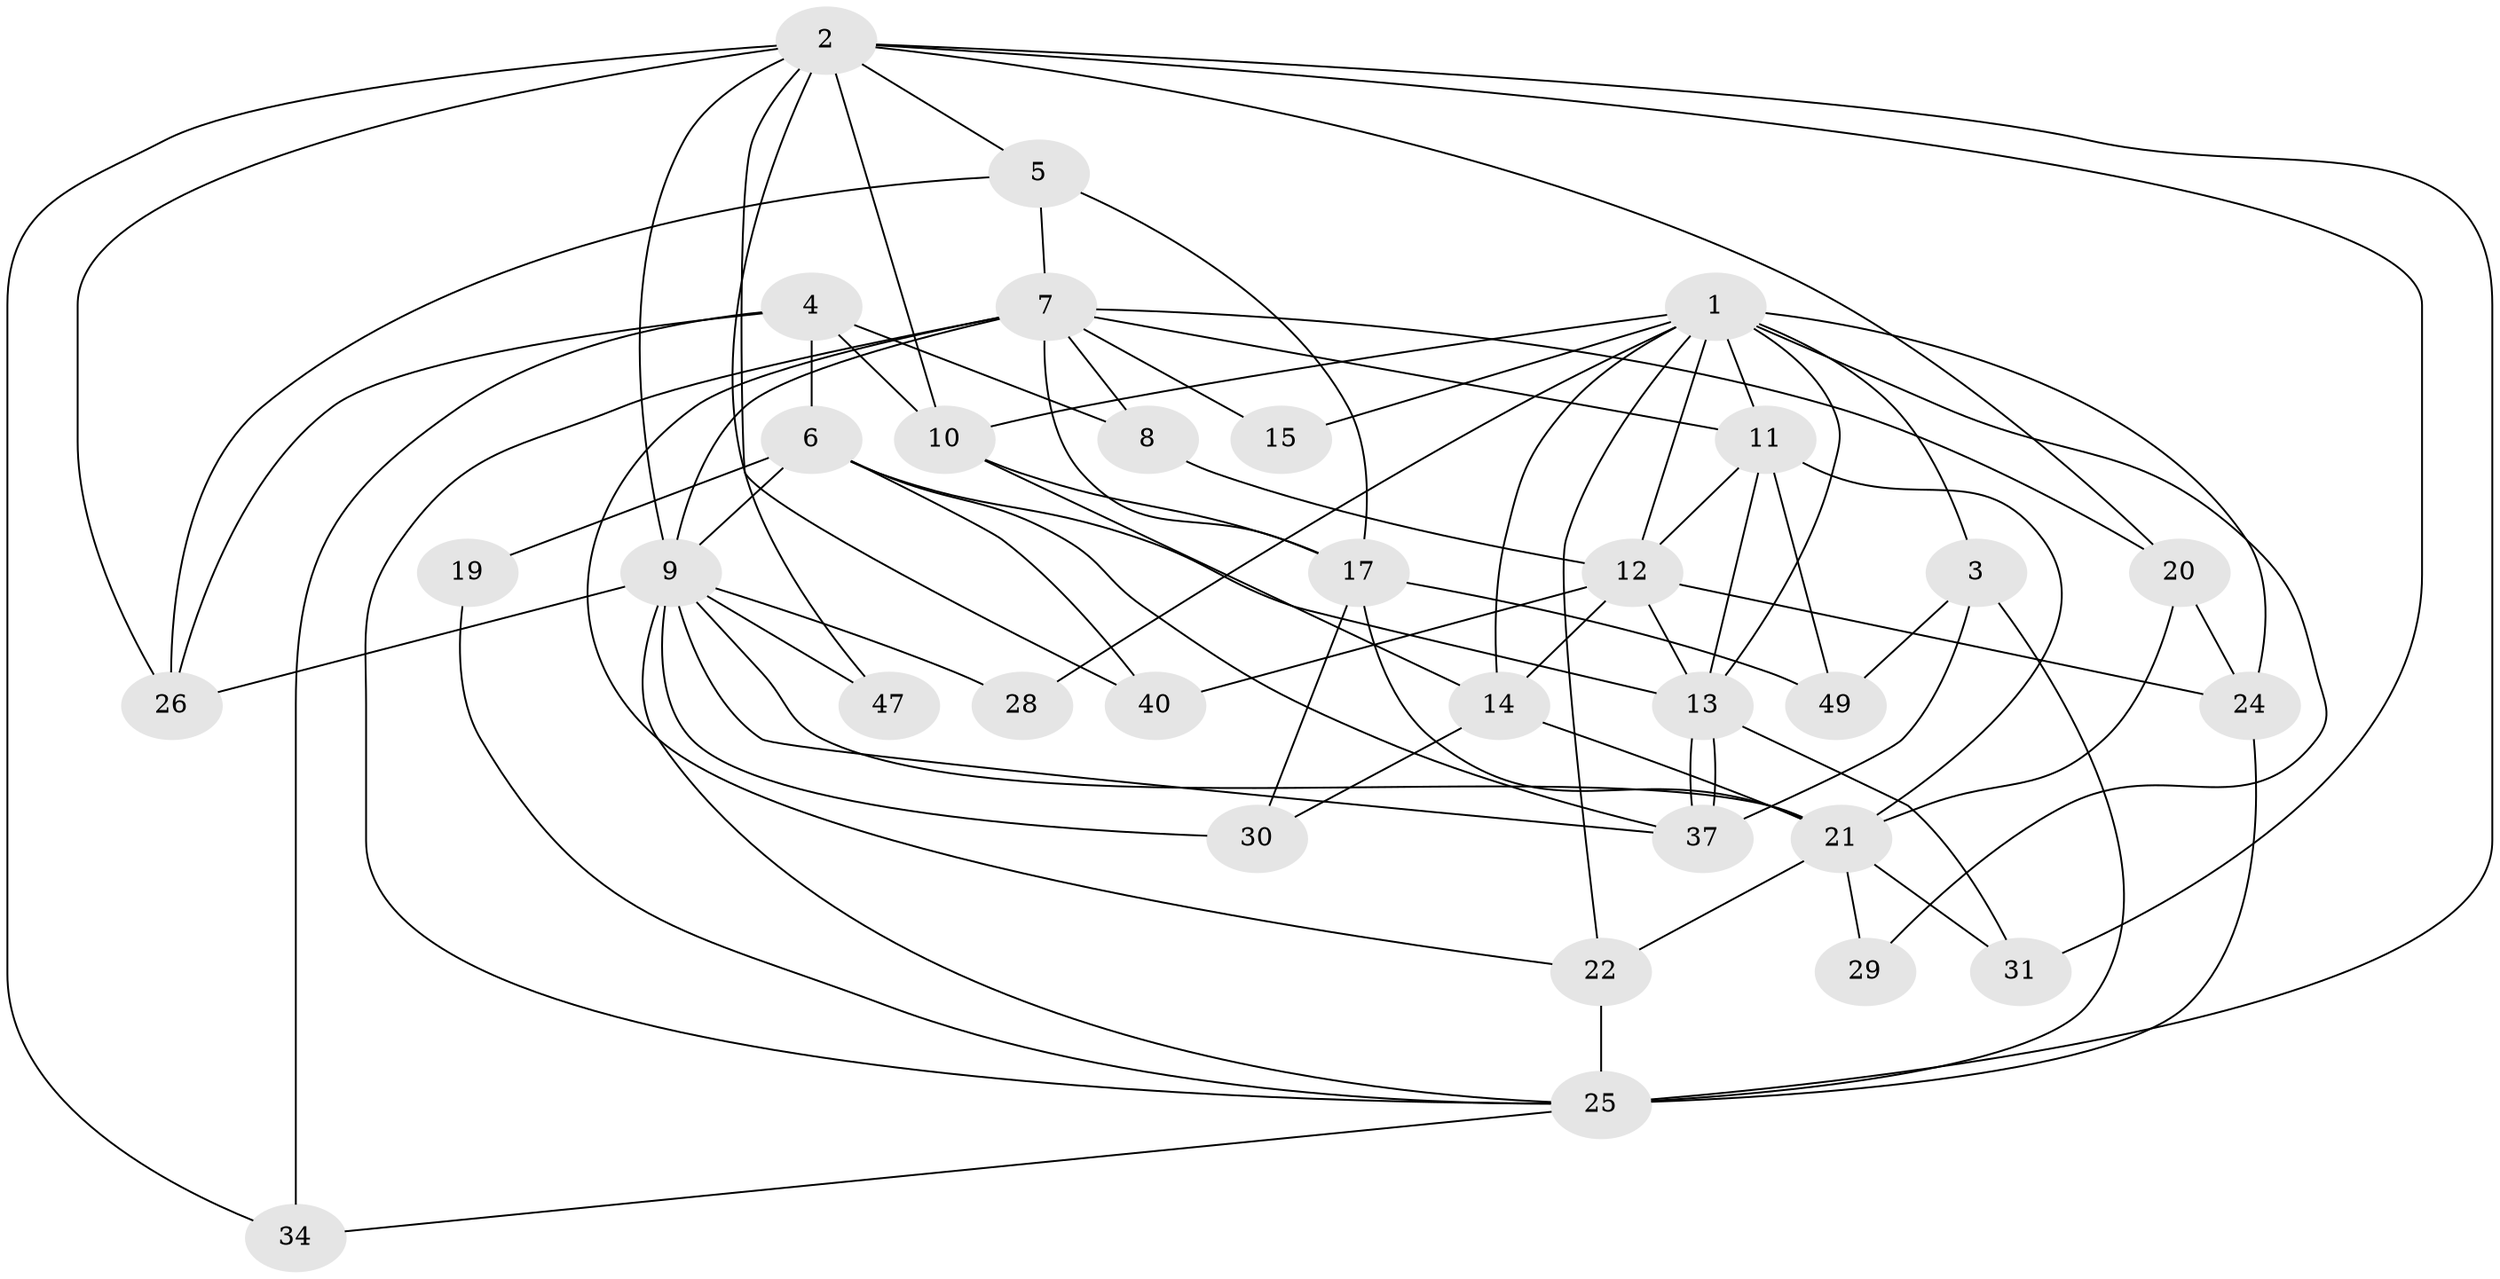 // Generated by graph-tools (version 1.1) at 2025/23/03/03/25 07:23:56]
// undirected, 32 vertices, 80 edges
graph export_dot {
graph [start="1"]
  node [color=gray90,style=filled];
  1 [super="+52"];
  2 [super="+18"];
  3 [super="+39"];
  4;
  5 [super="+42"];
  6 [super="+41"];
  7 [super="+33"];
  8 [super="+51"];
  9 [super="+36"];
  10 [super="+48"];
  11 [super="+44"];
  12 [super="+50"];
  13 [super="+45"];
  14 [super="+16"];
  15;
  17 [super="+38"];
  19;
  20 [super="+43"];
  21 [super="+23"];
  22 [super="+35"];
  24;
  25 [super="+32"];
  26 [super="+27"];
  28;
  29;
  30 [super="+46"];
  31;
  34;
  37;
  40;
  47;
  49;
  1 -- 14;
  1 -- 15;
  1 -- 10;
  1 -- 12;
  1 -- 22;
  1 -- 24;
  1 -- 28;
  1 -- 29;
  1 -- 3 [weight=2];
  1 -- 11;
  1 -- 13;
  2 -- 10;
  2 -- 34;
  2 -- 40;
  2 -- 9;
  2 -- 31;
  2 -- 47;
  2 -- 26;
  2 -- 25;
  2 -- 20;
  2 -- 5;
  3 -- 37;
  3 -- 49;
  3 -- 25;
  4 -- 34;
  4 -- 6;
  4 -- 26;
  4 -- 8;
  4 -- 10;
  5 -- 26;
  5 -- 7;
  5 -- 17;
  6 -- 37;
  6 -- 13;
  6 -- 19 [weight=2];
  6 -- 40;
  6 -- 9;
  7 -- 8;
  7 -- 15;
  7 -- 20;
  7 -- 25;
  7 -- 9;
  7 -- 11;
  7 -- 22;
  7 -- 17;
  8 -- 12;
  9 -- 37;
  9 -- 28;
  9 -- 30;
  9 -- 47;
  9 -- 26;
  9 -- 25;
  9 -- 21;
  10 -- 14;
  10 -- 17;
  11 -- 12;
  11 -- 21;
  11 -- 49;
  11 -- 13 [weight=2];
  12 -- 24;
  12 -- 40;
  12 -- 14;
  12 -- 13;
  13 -- 37;
  13 -- 37;
  13 -- 31;
  14 -- 30;
  14 -- 21;
  17 -- 21;
  17 -- 30;
  17 -- 49;
  19 -- 25;
  20 -- 24;
  20 -- 21;
  21 -- 22;
  21 -- 29;
  21 -- 31;
  22 -- 25;
  24 -- 25 [weight=2];
  25 -- 34;
}
